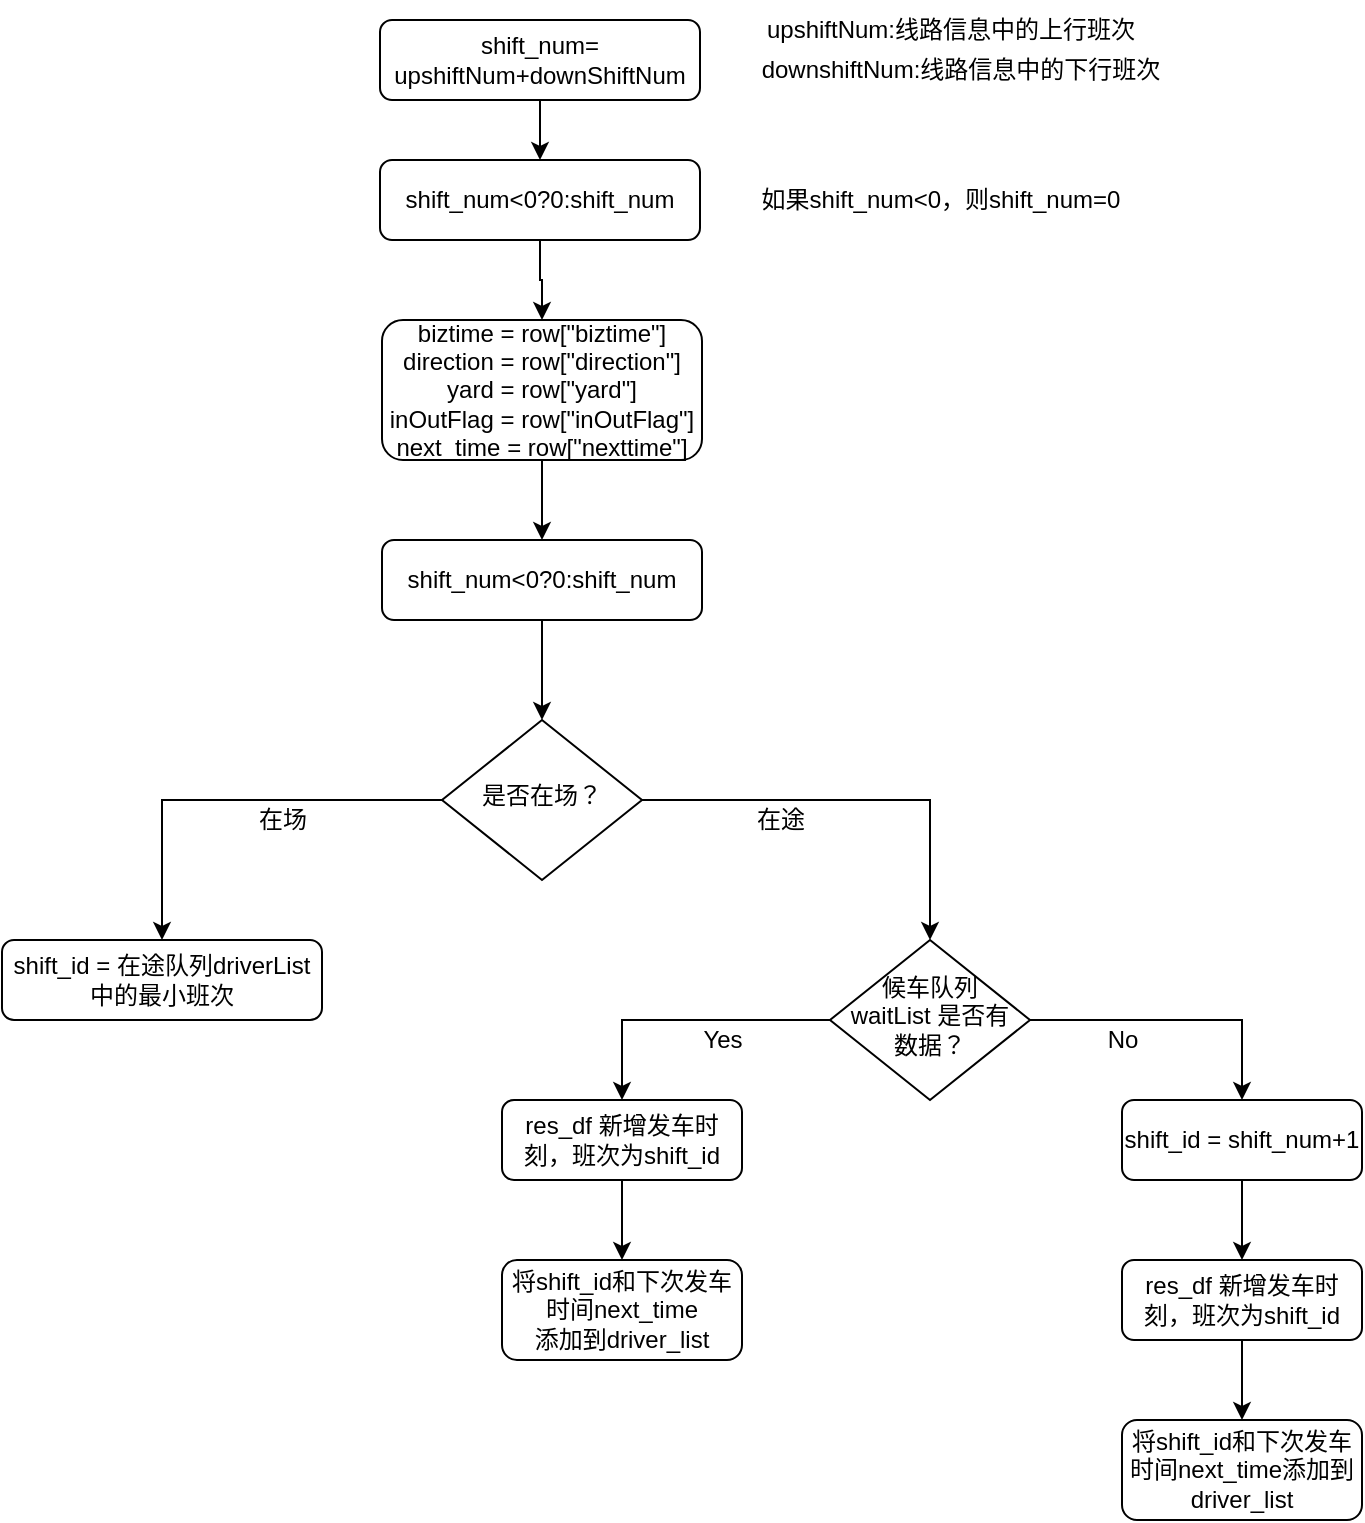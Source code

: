 <mxfile version="20.6.0" type="github">
  <diagram id="C5RBs43oDa-KdzZeNtuy" name="Page-1">
    <mxGraphModel dx="1640" dy="1623" grid="1" gridSize="10" guides="1" tooltips="1" connect="1" arrows="1" fold="1" page="1" pageScale="1" pageWidth="827" pageHeight="1169" math="0" shadow="0">
      <root>
        <mxCell id="WIyWlLk6GJQsqaUBKTNV-0" />
        <mxCell id="WIyWlLk6GJQsqaUBKTNV-1" parent="WIyWlLk6GJQsqaUBKTNV-0" />
        <mxCell id="qwzuEhybjL0RC_ZtiW_I-12" style="edgeStyle=orthogonalEdgeStyle;rounded=0;orthogonalLoop=1;jettySize=auto;html=1;exitX=0.5;exitY=1;exitDx=0;exitDy=0;entryX=0.5;entryY=0;entryDx=0;entryDy=0;" edge="1" parent="WIyWlLk6GJQsqaUBKTNV-1" source="WIyWlLk6GJQsqaUBKTNV-3" target="WIyWlLk6GJQsqaUBKTNV-6">
          <mxGeometry relative="1" as="geometry" />
        </mxCell>
        <mxCell id="WIyWlLk6GJQsqaUBKTNV-3" value="shift_num&amp;lt;0?0:shift_num" style="rounded=1;whiteSpace=wrap;html=1;fontSize=12;glass=0;strokeWidth=1;shadow=0;" parent="WIyWlLk6GJQsqaUBKTNV-1" vertex="1">
          <mxGeometry x="140" y="80" width="160" height="40" as="geometry" />
        </mxCell>
        <mxCell id="qwzuEhybjL0RC_ZtiW_I-13" style="edgeStyle=orthogonalEdgeStyle;rounded=0;orthogonalLoop=1;jettySize=auto;html=1;exitX=0;exitY=0.5;exitDx=0;exitDy=0;" edge="1" parent="WIyWlLk6GJQsqaUBKTNV-1" source="WIyWlLk6GJQsqaUBKTNV-6" target="qwzuEhybjL0RC_ZtiW_I-2">
          <mxGeometry relative="1" as="geometry" />
        </mxCell>
        <mxCell id="qwzuEhybjL0RC_ZtiW_I-14" style="edgeStyle=orthogonalEdgeStyle;rounded=0;orthogonalLoop=1;jettySize=auto;html=1;exitX=1;exitY=0.5;exitDx=0;exitDy=0;" edge="1" parent="WIyWlLk6GJQsqaUBKTNV-1" source="WIyWlLk6GJQsqaUBKTNV-6" target="qwzuEhybjL0RC_ZtiW_I-4">
          <mxGeometry relative="1" as="geometry" />
        </mxCell>
        <mxCell id="WIyWlLk6GJQsqaUBKTNV-6" value="是否在场？" style="rhombus;whiteSpace=wrap;html=1;shadow=0;fontFamily=Helvetica;fontSize=12;align=center;strokeWidth=1;spacing=6;spacingTop=-4;" parent="WIyWlLk6GJQsqaUBKTNV-1" vertex="1">
          <mxGeometry x="170" y="170" width="100" height="80" as="geometry" />
        </mxCell>
        <mxCell id="qwzuEhybjL0RC_ZtiW_I-2" value="shift_id = 在途队列driverList中的最小班次" style="rounded=1;whiteSpace=wrap;html=1;fontSize=12;glass=0;strokeWidth=1;shadow=0;" vertex="1" parent="WIyWlLk6GJQsqaUBKTNV-1">
          <mxGeometry x="-50" y="280" width="160" height="40" as="geometry" />
        </mxCell>
        <mxCell id="qwzuEhybjL0RC_ZtiW_I-8" style="edgeStyle=orthogonalEdgeStyle;rounded=0;orthogonalLoop=1;jettySize=auto;html=1;exitX=0;exitY=0.5;exitDx=0;exitDy=0;entryX=0.5;entryY=0;entryDx=0;entryDy=0;" edge="1" parent="WIyWlLk6GJQsqaUBKTNV-1" source="qwzuEhybjL0RC_ZtiW_I-4" target="qwzuEhybjL0RC_ZtiW_I-6">
          <mxGeometry relative="1" as="geometry" />
        </mxCell>
        <mxCell id="qwzuEhybjL0RC_ZtiW_I-10" style="edgeStyle=orthogonalEdgeStyle;rounded=0;orthogonalLoop=1;jettySize=auto;html=1;exitX=1;exitY=0.5;exitDx=0;exitDy=0;entryX=0.5;entryY=0;entryDx=0;entryDy=0;" edge="1" parent="WIyWlLk6GJQsqaUBKTNV-1" source="qwzuEhybjL0RC_ZtiW_I-4" target="qwzuEhybjL0RC_ZtiW_I-7">
          <mxGeometry relative="1" as="geometry" />
        </mxCell>
        <mxCell id="qwzuEhybjL0RC_ZtiW_I-4" value="候车队列 waitList 是否有数据？" style="rhombus;whiteSpace=wrap;html=1;shadow=0;fontFamily=Helvetica;fontSize=12;align=center;strokeWidth=1;spacing=6;spacingTop=-4;" vertex="1" parent="WIyWlLk6GJQsqaUBKTNV-1">
          <mxGeometry x="364" y="280" width="100" height="80" as="geometry" />
        </mxCell>
        <mxCell id="qwzuEhybjL0RC_ZtiW_I-31" value="" style="edgeStyle=orthogonalEdgeStyle;rounded=0;orthogonalLoop=1;jettySize=auto;html=1;" edge="1" parent="WIyWlLk6GJQsqaUBKTNV-1" source="qwzuEhybjL0RC_ZtiW_I-6" target="qwzuEhybjL0RC_ZtiW_I-30">
          <mxGeometry relative="1" as="geometry" />
        </mxCell>
        <mxCell id="qwzuEhybjL0RC_ZtiW_I-6" value="res_df 新增发车时刻，班次为shift_id" style="rounded=1;whiteSpace=wrap;html=1;fontSize=12;glass=0;strokeWidth=1;shadow=0;" vertex="1" parent="WIyWlLk6GJQsqaUBKTNV-1">
          <mxGeometry x="200" y="360" width="120" height="40" as="geometry" />
        </mxCell>
        <mxCell id="qwzuEhybjL0RC_ZtiW_I-42" style="edgeStyle=orthogonalEdgeStyle;rounded=0;orthogonalLoop=1;jettySize=auto;html=1;exitX=0.5;exitY=1;exitDx=0;exitDy=0;entryX=0.5;entryY=0;entryDx=0;entryDy=0;" edge="1" parent="WIyWlLk6GJQsqaUBKTNV-1" source="qwzuEhybjL0RC_ZtiW_I-7" target="qwzuEhybjL0RC_ZtiW_I-40">
          <mxGeometry relative="1" as="geometry" />
        </mxCell>
        <mxCell id="qwzuEhybjL0RC_ZtiW_I-7" value="shift_id = shift_num+1" style="rounded=1;whiteSpace=wrap;html=1;fontSize=12;glass=0;strokeWidth=1;shadow=0;" vertex="1" parent="WIyWlLk6GJQsqaUBKTNV-1">
          <mxGeometry x="510" y="360" width="120" height="40" as="geometry" />
        </mxCell>
        <mxCell id="qwzuEhybjL0RC_ZtiW_I-22" value="在场" style="text;html=1;align=center;verticalAlign=middle;resizable=0;points=[];autosize=1;strokeColor=none;fillColor=none;" vertex="1" parent="WIyWlLk6GJQsqaUBKTNV-1">
          <mxGeometry x="65" y="205" width="50" height="30" as="geometry" />
        </mxCell>
        <mxCell id="qwzuEhybjL0RC_ZtiW_I-25" value="在途" style="text;html=1;align=center;verticalAlign=middle;resizable=0;points=[];autosize=1;strokeColor=none;fillColor=none;" vertex="1" parent="WIyWlLk6GJQsqaUBKTNV-1">
          <mxGeometry x="314" y="205" width="50" height="30" as="geometry" />
        </mxCell>
        <mxCell id="qwzuEhybjL0RC_ZtiW_I-28" value="Yes" style="text;html=1;align=center;verticalAlign=middle;resizable=0;points=[];autosize=1;strokeColor=none;fillColor=none;" vertex="1" parent="WIyWlLk6GJQsqaUBKTNV-1">
          <mxGeometry x="290" y="315" width="40" height="30" as="geometry" />
        </mxCell>
        <mxCell id="qwzuEhybjL0RC_ZtiW_I-29" value="No" style="text;html=1;align=center;verticalAlign=middle;resizable=0;points=[];autosize=1;strokeColor=none;fillColor=none;" vertex="1" parent="WIyWlLk6GJQsqaUBKTNV-1">
          <mxGeometry x="490" y="315" width="40" height="30" as="geometry" />
        </mxCell>
        <mxCell id="qwzuEhybjL0RC_ZtiW_I-30" value="将shift_id和下次发车时间next_time&lt;br&gt;添加到driver_list" style="whiteSpace=wrap;html=1;rounded=1;glass=0;strokeWidth=1;shadow=0;" vertex="1" parent="WIyWlLk6GJQsqaUBKTNV-1">
          <mxGeometry x="200" y="440" width="120" height="50" as="geometry" />
        </mxCell>
        <mxCell id="qwzuEhybjL0RC_ZtiW_I-35" style="edgeStyle=orthogonalEdgeStyle;rounded=0;orthogonalLoop=1;jettySize=auto;html=1;exitX=0.5;exitY=1;exitDx=0;exitDy=0;entryX=0.5;entryY=0;entryDx=0;entryDy=0;" edge="1" parent="WIyWlLk6GJQsqaUBKTNV-1" source="qwzuEhybjL0RC_ZtiW_I-34" target="WIyWlLk6GJQsqaUBKTNV-3">
          <mxGeometry relative="1" as="geometry" />
        </mxCell>
        <mxCell id="qwzuEhybjL0RC_ZtiW_I-34" value="&lt;div&gt;biztime = row[&quot;biztime&quot;]&lt;/div&gt;&lt;div&gt;direction = row[&quot;direction&quot;]&lt;/div&gt;&lt;div&gt;yard = row[&quot;yard&quot;]&lt;/div&gt;&lt;div&gt;inOutFlag = row[&quot;inOutFlag&quot;]&lt;/div&gt;&lt;div&gt;next_time = row[&quot;nexttime&quot;]&lt;/div&gt;" style="rounded=1;whiteSpace=wrap;html=1;fontSize=12;glass=0;strokeWidth=1;shadow=0;" vertex="1" parent="WIyWlLk6GJQsqaUBKTNV-1">
          <mxGeometry x="140" y="-30" width="160" height="70" as="geometry" />
        </mxCell>
        <mxCell id="qwzuEhybjL0RC_ZtiW_I-39" value="" style="edgeStyle=orthogonalEdgeStyle;rounded=0;orthogonalLoop=1;jettySize=auto;html=1;" edge="1" parent="WIyWlLk6GJQsqaUBKTNV-1" source="qwzuEhybjL0RC_ZtiW_I-40" target="qwzuEhybjL0RC_ZtiW_I-41">
          <mxGeometry relative="1" as="geometry" />
        </mxCell>
        <mxCell id="qwzuEhybjL0RC_ZtiW_I-40" value="res_df 新增发车时刻，班次为shift_id" style="rounded=1;whiteSpace=wrap;html=1;fontSize=12;glass=0;strokeWidth=1;shadow=0;" vertex="1" parent="WIyWlLk6GJQsqaUBKTNV-1">
          <mxGeometry x="510" y="440" width="120" height="40" as="geometry" />
        </mxCell>
        <mxCell id="qwzuEhybjL0RC_ZtiW_I-41" value="将shift_id和下次发车时间next_time添加到driver_list" style="whiteSpace=wrap;html=1;rounded=1;glass=0;strokeWidth=1;shadow=0;" vertex="1" parent="WIyWlLk6GJQsqaUBKTNV-1">
          <mxGeometry x="510" y="520" width="120" height="50" as="geometry" />
        </mxCell>
        <mxCell id="qwzuEhybjL0RC_ZtiW_I-49" style="edgeStyle=orthogonalEdgeStyle;rounded=0;orthogonalLoop=1;jettySize=auto;html=1;exitX=0.5;exitY=1;exitDx=0;exitDy=0;" edge="1" parent="WIyWlLk6GJQsqaUBKTNV-1" source="qwzuEhybjL0RC_ZtiW_I-43" target="qwzuEhybjL0RC_ZtiW_I-34">
          <mxGeometry relative="1" as="geometry" />
        </mxCell>
        <mxCell id="qwzuEhybjL0RC_ZtiW_I-43" value="shift_num&amp;lt;0?0:shift_num" style="rounded=1;whiteSpace=wrap;html=1;fontSize=12;glass=0;strokeWidth=1;shadow=0;" vertex="1" parent="WIyWlLk6GJQsqaUBKTNV-1">
          <mxGeometry x="139" y="-110" width="160" height="40" as="geometry" />
        </mxCell>
        <mxCell id="qwzuEhybjL0RC_ZtiW_I-44" value="&lt;span style=&quot;&quot;&gt;upshiftNum:线路信息中的上行班次&lt;/span&gt;" style="text;html=1;align=center;verticalAlign=middle;resizable=0;points=[];autosize=1;strokeColor=none;fillColor=none;" vertex="1" parent="WIyWlLk6GJQsqaUBKTNV-1">
          <mxGeometry x="319" y="-190" width="210" height="30" as="geometry" />
        </mxCell>
        <mxCell id="qwzuEhybjL0RC_ZtiW_I-45" value="&lt;span style=&quot;&quot;&gt;downshiftNum:线路信息中的下行班次&lt;/span&gt;" style="text;html=1;align=center;verticalAlign=middle;resizable=0;points=[];autosize=1;strokeColor=none;fillColor=none;" vertex="1" parent="WIyWlLk6GJQsqaUBKTNV-1">
          <mxGeometry x="319" y="-170" width="220" height="30" as="geometry" />
        </mxCell>
        <mxCell id="qwzuEhybjL0RC_ZtiW_I-46" style="edgeStyle=orthogonalEdgeStyle;rounded=0;orthogonalLoop=1;jettySize=auto;html=1;exitX=0.5;exitY=1;exitDx=0;exitDy=0;entryX=0.5;entryY=0;entryDx=0;entryDy=0;" edge="1" parent="WIyWlLk6GJQsqaUBKTNV-1" source="qwzuEhybjL0RC_ZtiW_I-47" target="qwzuEhybjL0RC_ZtiW_I-43">
          <mxGeometry relative="1" as="geometry" />
        </mxCell>
        <mxCell id="qwzuEhybjL0RC_ZtiW_I-47" value="shift_num= upshiftNum+downShiftNum" style="rounded=1;whiteSpace=wrap;html=1;fontSize=12;glass=0;strokeWidth=1;shadow=0;" vertex="1" parent="WIyWlLk6GJQsqaUBKTNV-1">
          <mxGeometry x="139" y="-180" width="160" height="40" as="geometry" />
        </mxCell>
        <mxCell id="qwzuEhybjL0RC_ZtiW_I-48" value="如果shift_num&amp;lt;0，则shift_num=0" style="text;html=1;align=center;verticalAlign=middle;resizable=0;points=[];autosize=1;strokeColor=none;fillColor=none;" vertex="1" parent="WIyWlLk6GJQsqaUBKTNV-1">
          <mxGeometry x="319" y="-105" width="200" height="30" as="geometry" />
        </mxCell>
      </root>
    </mxGraphModel>
  </diagram>
</mxfile>
